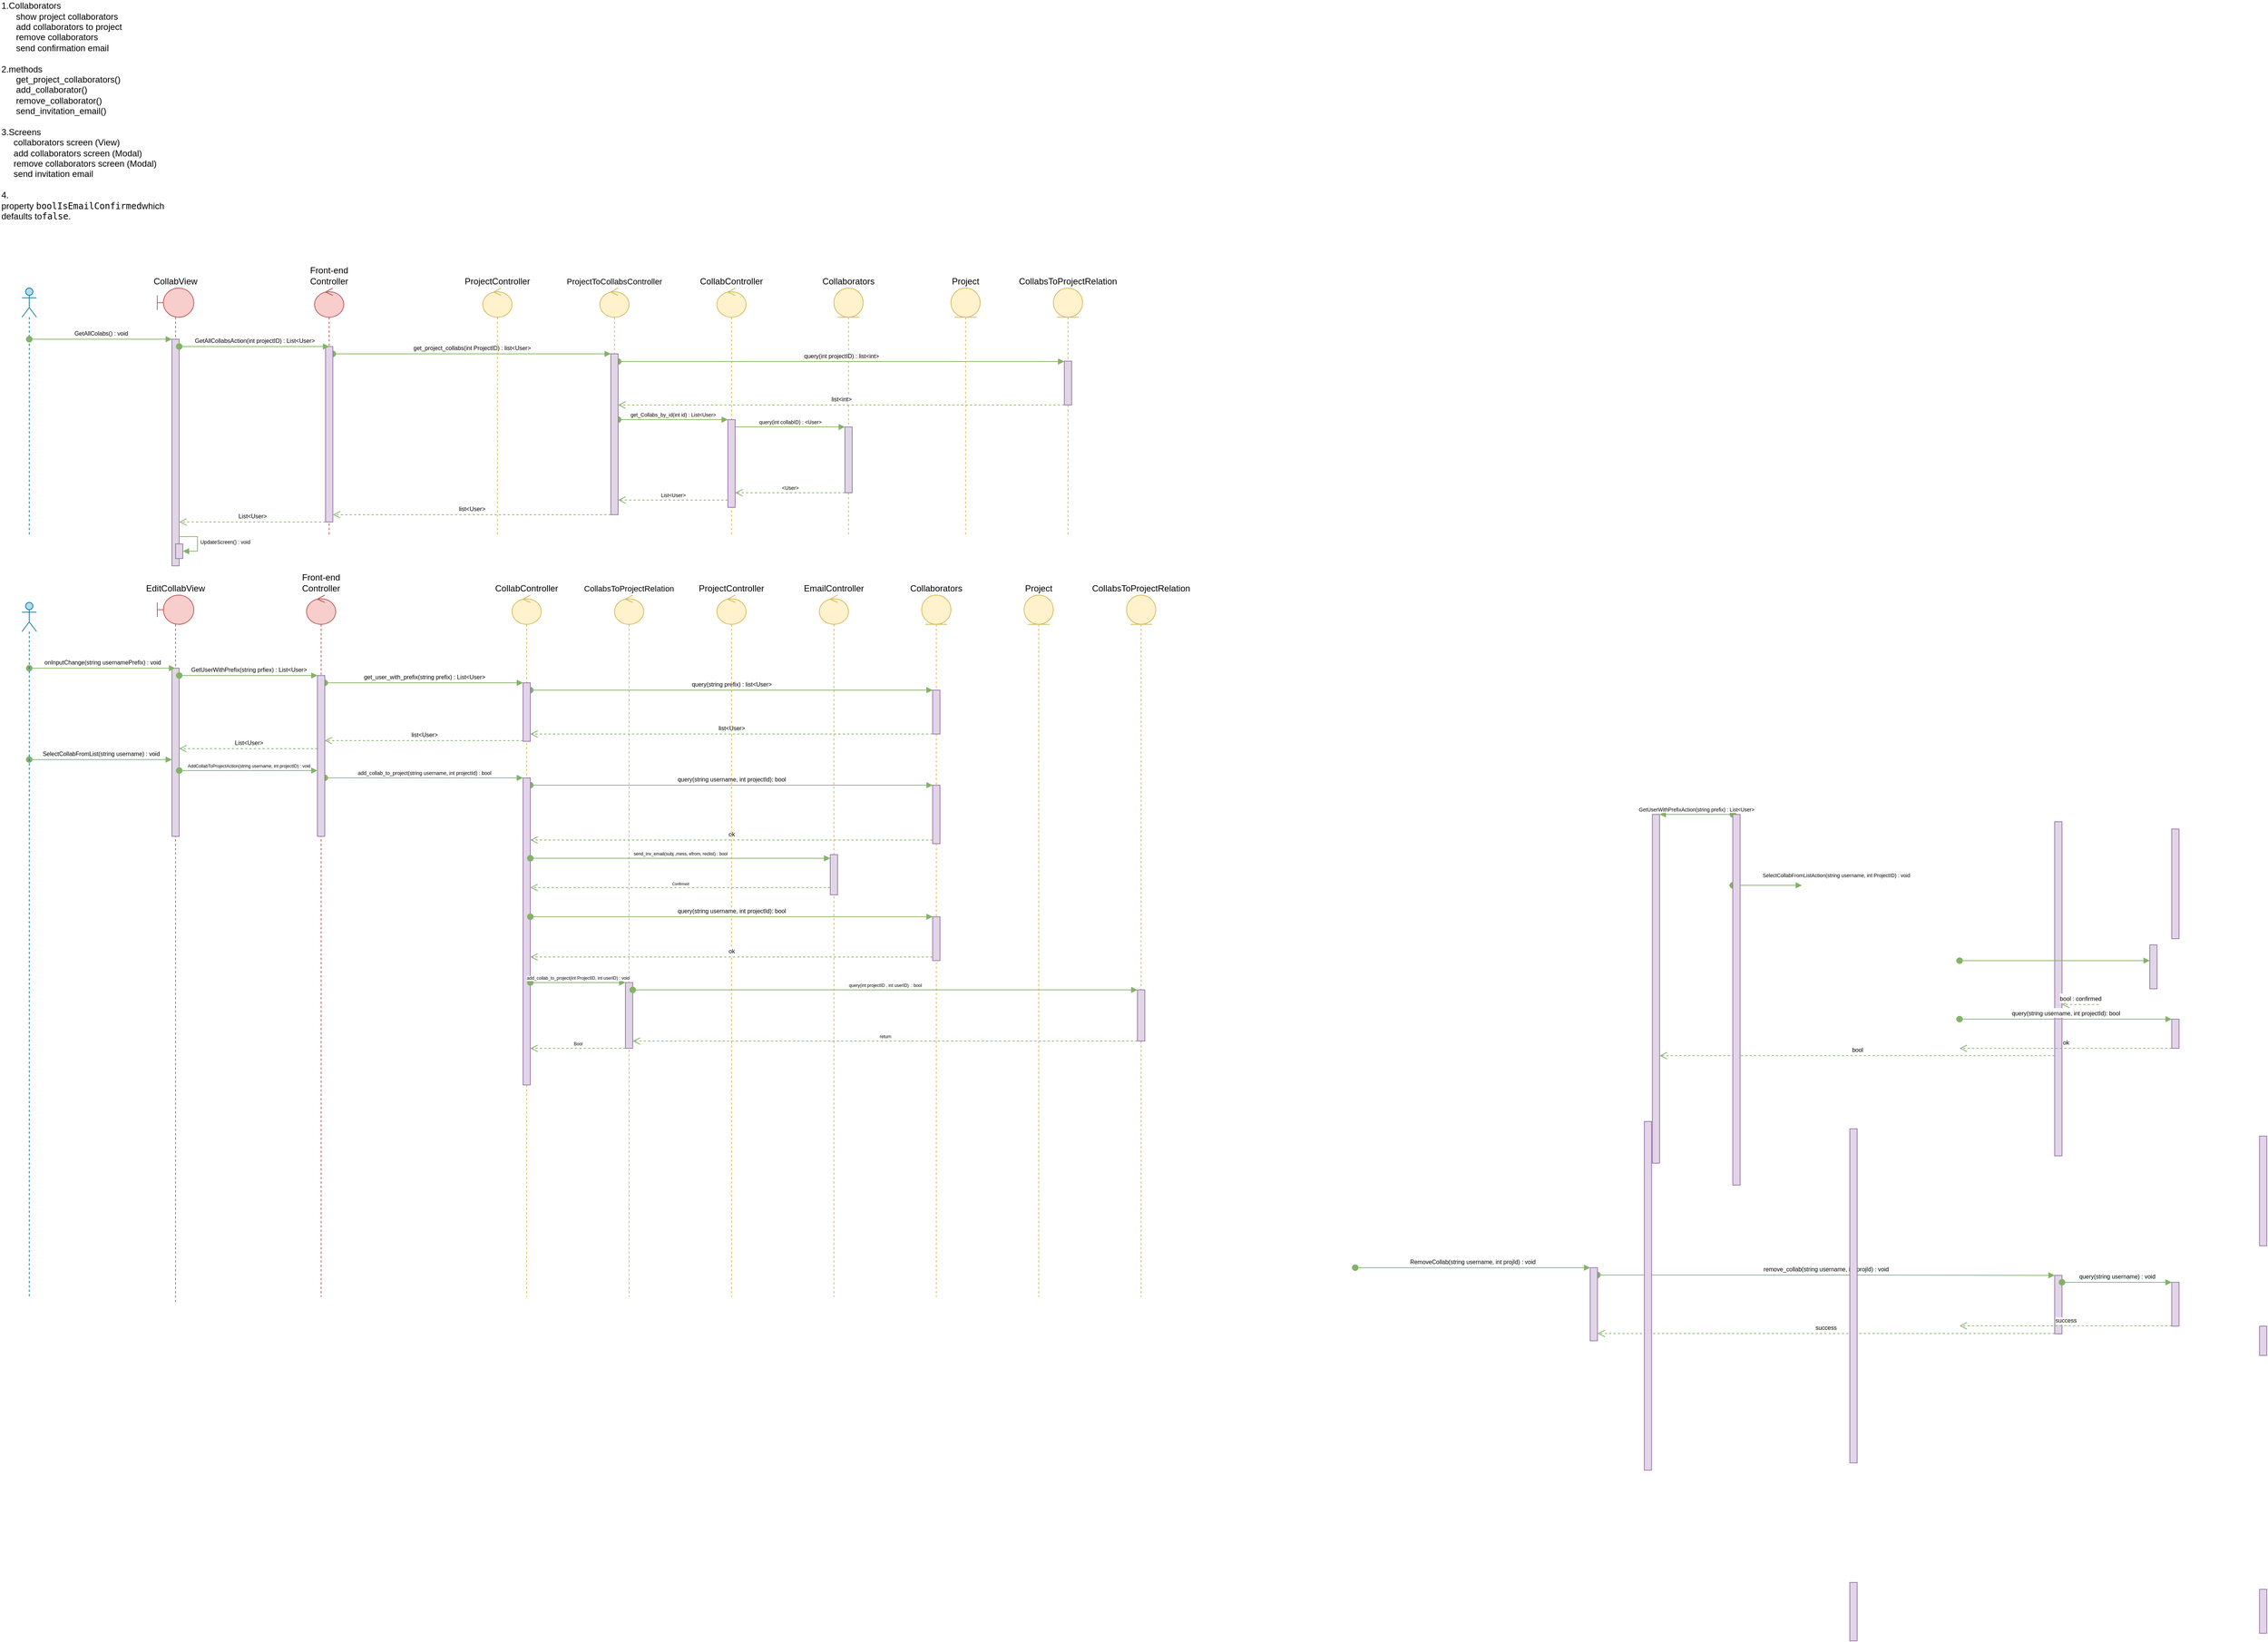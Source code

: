 <mxfile version="10.6.7" type="github"><diagram id="GHZ44tp6X7hKzsTofQmj" name="Page-1"><mxGraphModel dx="1683" dy="1553" grid="1" gridSize="10" guides="1" tooltips="1" connect="1" arrows="1" fold="1" page="0" pageScale="1" pageWidth="850" pageHeight="1100" background="none" math="0" shadow="0"><root><mxCell id="0"/><mxCell id="1" parent="0"/><mxCell id="GCSjRSkXuxWU2JJScuMy-1" value="" style="shape=umlLifeline;participant=umlActor;perimeter=lifelinePerimeter;whiteSpace=wrap;html=1;container=1;collapsible=0;recursiveResize=0;verticalAlign=top;spacingTop=36;labelBackgroundColor=#ffffff;outlineConnect=0;size=40;fillColor=#b1ddf0;strokeColor=#10739e;" parent="1" vertex="1"><mxGeometry x="30" y="380" width="20" height="340" as="geometry"/></mxCell><mxCell id="GCSjRSkXuxWU2JJScuMy-2" value="&lt;div&gt;1.Collaborators&lt;/div&gt;&lt;div&gt;&amp;nbsp; &amp;nbsp; &amp;nbsp; show project collaborators&lt;/div&gt;&lt;div&gt;&amp;nbsp; &amp;nbsp; &amp;nbsp; add collaborators to project&lt;/div&gt;&lt;div&gt;&amp;nbsp; &amp;nbsp; &amp;nbsp; remove collaborators&lt;/div&gt;&lt;div&gt;&amp;nbsp; &amp;nbsp; &amp;nbsp; send confirmation email&lt;/div&gt;&lt;div&gt;&lt;br&gt;&lt;/div&gt;&lt;div&gt;2.methods&lt;/div&gt;&lt;div&gt;&amp;nbsp; &amp;nbsp; &amp;nbsp; get_project_collaborators()&lt;/div&gt;&lt;div&gt;&amp;nbsp; &amp;nbsp; &amp;nbsp; add_collaborator()&lt;/div&gt;&lt;div&gt;&amp;nbsp; &amp;nbsp; &amp;nbsp; remove_collaborator()&lt;/div&gt;&lt;div&gt;&amp;nbsp; &amp;nbsp; &amp;nbsp; send_invitation_email()&lt;/div&gt;&lt;div&gt;&lt;br&gt;&lt;/div&gt;&lt;div&gt;3.Screens&lt;/div&gt;&lt;div&gt;&amp;nbsp; &amp;nbsp; &amp;nbsp;collaborators screen (View)&lt;/div&gt;&lt;div&gt;&amp;nbsp; &amp;nbsp; &amp;nbsp;add collaborators screen (Modal)&lt;/div&gt;&lt;div&gt;&amp;nbsp; &amp;nbsp; &amp;nbsp;remove collaborators screen (Modal)&lt;/div&gt;&lt;div&gt;&amp;nbsp; &amp;nbsp; &amp;nbsp;send invitation email&lt;/div&gt;&lt;div&gt;&lt;br&gt;&lt;/div&gt;&lt;div&gt;4.&lt;/div&gt;&lt;span&gt;property&amp;nbsp;&lt;/span&gt;&lt;code&gt;boolIsEmailConfirmed&lt;/code&gt;&lt;span&gt;which defaults to&lt;/span&gt;&lt;code&gt;false&lt;/code&gt;&lt;span&gt;.&lt;/span&gt;&lt;div&gt;&lt;br&gt;&lt;/div&gt;" style="text;html=1;strokeColor=none;fillColor=none;align=left;verticalAlign=middle;whiteSpace=wrap;rounded=0;" parent="1" vertex="1"><mxGeometry width="250" height="290" as="geometry"/></mxCell><mxCell id="GCSjRSkXuxWU2JJScuMy-3" value="CollabView" style="shape=umlLifeline;participant=umlBoundary;perimeter=lifelinePerimeter;whiteSpace=wrap;html=1;container=1;collapsible=0;recursiveResize=0;verticalAlign=bottom;spacingTop=36;labelBackgroundColor=#ffffff;outlineConnect=0;labelPosition=center;verticalLabelPosition=top;align=center;fillColor=#f8cecc;strokeColor=#b85450;" parent="1" vertex="1"><mxGeometry x="215" y="380" width="50" height="380" as="geometry"/></mxCell><mxCell id="GCSjRSkXuxWU2JJScuMy-7" value="" style="html=1;points=[];perimeter=orthogonalPerimeter;align=left;fillColor=#e1d5e7;strokeColor=#9673a6;gradientColor=none;" parent="GCSjRSkXuxWU2JJScuMy-3" vertex="1"><mxGeometry x="20" y="70" width="10" height="310" as="geometry"/></mxCell><mxCell id="UG3qi_RcyNTJpObuY2x0-22" value="" style="html=1;points=[];perimeter=orthogonalPerimeter;fontSize=7;fillColor=#e1d5e7;strokeColor=#9673a6;" vertex="1" parent="GCSjRSkXuxWU2JJScuMy-3"><mxGeometry x="25" y="350" width="10" height="20" as="geometry"/></mxCell><mxCell id="GCSjRSkXuxWU2JJScuMy-4" value="EditCollabView" style="shape=umlLifeline;participant=umlBoundary;perimeter=lifelinePerimeter;whiteSpace=wrap;html=1;container=1;collapsible=0;recursiveResize=0;verticalAlign=bottom;spacingTop=36;labelBackgroundColor=#ffffff;outlineConnect=0;labelPosition=center;verticalLabelPosition=top;align=center;fillColor=#f8cecc;strokeColor=#b85450;" parent="1" vertex="1"><mxGeometry x="215" y="800" width="50" height="970" as="geometry"/></mxCell><mxCell id="UG3qi_RcyNTJpObuY2x0-73" value="" style="html=1;points=[];perimeter=orthogonalPerimeter;fontSize=11;fillColor=#e1d5e7;strokeColor=#9673a6;" vertex="1" parent="GCSjRSkXuxWU2JJScuMy-4"><mxGeometry x="20" y="100" width="10" height="230" as="geometry"/></mxCell><mxCell id="GCSjRSkXuxWU2JJScuMy-8" value="GetAllColabs() : void" style="html=1;verticalAlign=bottom;startArrow=oval;endArrow=block;startSize=8;fontSize=8;fillColor=#d5e8d4;strokeColor=#82b366;" parent="1" source="GCSjRSkXuxWU2JJScuMy-1" target="GCSjRSkXuxWU2JJScuMy-7" edge="1"><mxGeometry relative="1" as="geometry"><mxPoint x="75" y="460" as="sourcePoint"/><Array as="points"><mxPoint x="70" y="450"/><mxPoint x="150" y="450"/></Array></mxGeometry></mxCell><mxCell id="GCSjRSkXuxWU2JJScuMy-9" value="CollabController" style="shape=umlLifeline;participant=umlControl;perimeter=lifelinePerimeter;whiteSpace=wrap;html=1;container=1;collapsible=0;recursiveResize=0;verticalAlign=bottom;spacingTop=36;labelBackgroundColor=#ffffff;outlineConnect=0;align=center;labelPosition=center;verticalLabelPosition=top;fillColor=#fff2cc;strokeColor=#d6b656;" parent="1" vertex="1"><mxGeometry x="980" y="380" width="40" height="340" as="geometry"/></mxCell><mxCell id="GCSjRSkXuxWU2JJScuMy-21" value="" style="html=1;points=[];perimeter=orthogonalPerimeter;fontSize=8;align=left;fillColor=#e1d5e7;strokeColor=#9673a6;gradientColor=none;" parent="GCSjRSkXuxWU2JJScuMy-9" vertex="1"><mxGeometry x="1828.857" y="730" width="10" height="457" as="geometry"/></mxCell><mxCell id="WKBZwhmBb1u5zHbXrdkY-4" value="" style="html=1;points=[];perimeter=orthogonalPerimeter;fontSize=8;align=left;fillColor=#e1d5e7;strokeColor=#9673a6;gradientColor=none;" parent="GCSjRSkXuxWU2JJScuMy-9" vertex="1"><mxGeometry x="1828.857" y="1350.5" width="10" height="80" as="geometry"/></mxCell><mxCell id="UG3qi_RcyNTJpObuY2x0-30" value="" style="html=1;points=[];perimeter=orthogonalPerimeter;fontSize=7;fillColor=#e1d5e7;strokeColor=#9673a6;" vertex="1" parent="GCSjRSkXuxWU2JJScuMy-9"><mxGeometry x="15" y="180" width="10" height="120" as="geometry"/></mxCell><mxCell id="GCSjRSkXuxWU2JJScuMy-11" value="Collaborators" style="shape=umlLifeline;participant=umlEntity;perimeter=lifelinePerimeter;whiteSpace=wrap;html=1;container=1;collapsible=0;recursiveResize=0;verticalAlign=bottom;spacingTop=36;labelBackgroundColor=#ffffff;outlineConnect=0;align=center;labelPosition=center;verticalLabelPosition=top;fillColor=#fff2cc;strokeColor=#d6b656;" parent="1" vertex="1"><mxGeometry x="1140" y="380" width="40" height="340" as="geometry"/></mxCell><mxCell id="GCSjRSkXuxWU2JJScuMy-24" value="" style="html=1;points=[];perimeter=orthogonalPerimeter;fontSize=8;align=left;fillColor=#e1d5e7;strokeColor=#9673a6;gradientColor=none;" parent="GCSjRSkXuxWU2JJScuMy-11" vertex="1"><mxGeometry x="1828.857" y="740" width="10" height="150" as="geometry"/></mxCell><mxCell id="WKBZwhmBb1u5zHbXrdkY-6" value="" style="html=1;points=[];perimeter=orthogonalPerimeter;fontSize=8;align=left;fillColor=#e1d5e7;strokeColor=#9673a6;gradientColor=none;" parent="GCSjRSkXuxWU2JJScuMy-11" vertex="1"><mxGeometry x="1828.857" y="1360" width="10" height="60" as="geometry"/></mxCell><mxCell id="ptlIlz8iXJEbvcwkNckL-7" value="" style="html=1;points=[];perimeter=orthogonalPerimeter;fillColor=#e1d5e7;strokeColor=#9673a6;" parent="GCSjRSkXuxWU2JJScuMy-11" vertex="1"><mxGeometry x="1828.857" y="1000" width="10" height="40" as="geometry"/></mxCell><mxCell id="UG3qi_RcyNTJpObuY2x0-33" value="" style="html=1;points=[];perimeter=orthogonalPerimeter;fontSize=7;fillColor=#e1d5e7;strokeColor=#9673a6;" vertex="1" parent="GCSjRSkXuxWU2JJScuMy-11"><mxGeometry x="15" y="190" width="10" height="90" as="geometry"/></mxCell><mxCell id="GCSjRSkXuxWU2JJScuMy-13" value="get_project_collabs(int ProjectID) : list&amp;lt;User&amp;gt;" style="html=1;verticalAlign=bottom;startArrow=oval;endArrow=block;startSize=8;fontSize=8;fillColor=#d5e8d4;strokeColor=#82b366;" parent="1" target="GCSjRSkXuxWU2JJScuMy-12" edge="1" source="UG3qi_RcyNTJpObuY2x0-2"><mxGeometry relative="1" as="geometry"><mxPoint x="250" y="470" as="sourcePoint"/><Array as="points"><mxPoint x="630" y="470"/></Array></mxGeometry></mxCell><mxCell id="GCSjRSkXuxWU2JJScuMy-17" value="list&amp;lt;int&amp;gt;" style="html=1;verticalAlign=bottom;endArrow=open;dashed=1;endSize=8;fontSize=8;fillColor=#d5e8d4;strokeColor=#82b366;" parent="1" source="GCSjRSkXuxWU2JJScuMy-15" target="GCSjRSkXuxWU2JJScuMy-12" edge="1"><mxGeometry relative="1" as="geometry"><mxPoint x="1053" y="538" as="sourcePoint"/><mxPoint x="950" y="530" as="targetPoint"/><Array as="points"><mxPoint x="1040" y="540"/></Array></mxGeometry></mxCell><mxCell id="GCSjRSkXuxWU2JJScuMy-18" value="list&amp;lt;User&amp;gt;" style="html=1;verticalAlign=bottom;endArrow=open;dashed=1;endSize=8;fontSize=8;fillColor=#d5e8d4;strokeColor=#82b366;" parent="1" source="GCSjRSkXuxWU2JJScuMy-12" target="UG3qi_RcyNTJpObuY2x0-2" edge="1"><mxGeometry relative="1" as="geometry"><mxPoint x="1020" y="550" as="sourcePoint"/><mxPoint x="280" y="550" as="targetPoint"/><Array as="points"><mxPoint x="650" y="690"/></Array></mxGeometry></mxCell><mxCell id="GCSjRSkXuxWU2JJScuMy-20" value="SelectCollabFromList(string username) : void" style="html=1;verticalAlign=bottom;startArrow=oval;endArrow=block;startSize=8;fontSize=8;fillColor=#d5e8d4;strokeColor=#82b366;" parent="1" target="UG3qi_RcyNTJpObuY2x0-73" edge="1" source="UG3qi_RcyNTJpObuY2x0-39"><mxGeometry relative="1" as="geometry"><mxPoint x="40.071" y="1060" as="sourcePoint"/><Array as="points"><mxPoint x="100" y="1025"/></Array><mxPoint x="210" y="1037" as="targetPoint"/></mxGeometry></mxCell><mxCell id="GCSjRSkXuxWU2JJScuMy-22" value="add_collab_to_project(string username, int projectId) : bool" style="html=1;verticalAlign=bottom;startArrow=oval;endArrow=block;startSize=8;fontSize=7;fillColor=#d5e8d4;strokeColor=#82b366;" parent="1" target="UG3qi_RcyNTJpObuY2x0-80" edge="1" source="UG3qi_RcyNTJpObuY2x0-74"><mxGeometry relative="1" as="geometry"><mxPoint x="445" y="1410" as="sourcePoint"/><Array as="points"><mxPoint x="550" y="1050"/><mxPoint x="650" y="1050"/><mxPoint x="690" y="1050"/></Array><mxPoint x="840" y="1050" as="targetPoint"/></mxGeometry></mxCell><mxCell id="GCSjRSkXuxWU2JJScuMy-25" value="query(string username, int projectId): bool" style="html=1;verticalAlign=bottom;startArrow=oval;endArrow=block;startSize=8;fontSize=8;fillColor=#d5e8d4;strokeColor=#82b366;" parent="1" target="UG3qi_RcyNTJpObuY2x0-81" edge="1" source="UG3qi_RcyNTJpObuY2x0-80"><mxGeometry relative="1" as="geometry"><mxPoint x="865" y="1423" as="sourcePoint"/><Array as="points"><mxPoint x="1070" y="1060"/><mxPoint x="1150" y="1060"/><mxPoint x="1230" y="1060"/></Array><mxPoint x="1215" y="1423" as="targetPoint"/></mxGeometry></mxCell><mxCell id="GCSjRSkXuxWU2JJScuMy-27" value="ok" style="html=1;verticalAlign=bottom;endArrow=open;dashed=1;endSize=8;fontSize=8;fillColor=#d5e8d4;strokeColor=#82b366;" parent="1" source="UG3qi_RcyNTJpObuY2x0-81" target="UG3qi_RcyNTJpObuY2x0-80" edge="1"><mxGeometry relative="1" as="geometry"><mxPoint x="1055" y="1473" as="sourcePoint"/><mxPoint x="975" y="1473" as="targetPoint"/><Array as="points"><mxPoint x="1170" y="1135"/><mxPoint x="1100" y="1135"/></Array></mxGeometry></mxCell><mxCell id="WKBZwhmBb1u5zHbXrdkY-2" value="RemoveCollab(string username, int projId) : void" style="html=1;verticalAlign=bottom;startArrow=oval;endArrow=block;startSize=8;fontSize=8;fillColor=#d5e8d4;strokeColor=#82b366;" parent="1" target="WKBZwhmBb1u5zHbXrdkY-1" edge="1"><mxGeometry relative="1" as="geometry"><mxPoint x="1852.69" y="1720" as="sourcePoint"/><Array as="points"><mxPoint x="2153.857" y="1720"/></Array></mxGeometry></mxCell><mxCell id="WKBZwhmBb1u5zHbXrdkY-5" value="remove_collab(string username, int projId) : void&lt;br&gt;" style="html=1;verticalAlign=bottom;startArrow=oval;startFill=1;endArrow=block;startSize=8;fontSize=8;fillColor=#d5e8d4;strokeColor=#82b366;" parent="1" source="WKBZwhmBb1u5zHbXrdkY-1" target="WKBZwhmBb1u5zHbXrdkY-4" edge="1"><mxGeometry width="60" relative="1" as="geometry"><mxPoint x="2788.857" y="1730" as="sourcePoint"/><mxPoint x="2848.857" y="1730" as="targetPoint"/><Array as="points"><mxPoint x="2553.857" y="1730"/></Array></mxGeometry></mxCell><mxCell id="WKBZwhmBb1u5zHbXrdkY-7" value="query(string username) : void" style="html=1;verticalAlign=bottom;startArrow=oval;startFill=1;endArrow=block;startSize=8;fontSize=8;fillColor=#d5e8d4;strokeColor=#82b366;" parent="1" source="WKBZwhmBb1u5zHbXrdkY-4" target="WKBZwhmBb1u5zHbXrdkY-6" edge="1"><mxGeometry width="60" relative="1" as="geometry"><mxPoint x="2808.857" y="1740" as="sourcePoint"/><mxPoint x="3013.857" y="1740" as="targetPoint"/><Array as="points"><mxPoint x="2853.857" y="1740"/></Array></mxGeometry></mxCell><mxCell id="WKBZwhmBb1u5zHbXrdkY-8" value="success" style="html=1;verticalAlign=bottom;endArrow=open;dashed=1;endSize=8;fontSize=8;fillColor=#d5e8d4;strokeColor=#82b366;" parent="1" source="WKBZwhmBb1u5zHbXrdkY-6" edge="1"><mxGeometry relative="1" as="geometry"><mxPoint x="2868.857" y="1799.5" as="sourcePoint"/><mxPoint x="2678.857" y="1799.5" as="targetPoint"/></mxGeometry></mxCell><mxCell id="WKBZwhmBb1u5zHbXrdkY-9" value="success" style="html=1;verticalAlign=bottom;endArrow=open;dashed=1;endSize=8;fontSize=8;fillColor=#d5e8d4;strokeColor=#82b366;" parent="1" source="WKBZwhmBb1u5zHbXrdkY-4" target="WKBZwhmBb1u5zHbXrdkY-1" edge="1"><mxGeometry relative="1" as="geometry"><mxPoint x="3003.857" y="1810" as="sourcePoint"/><mxPoint x="2658.857" y="1810" as="targetPoint"/><Array as="points"><mxPoint x="2633.857" y="1810"/></Array></mxGeometry></mxCell><mxCell id="WKBZwhmBb1u5zHbXrdkY-27" value="EmailController" style="shape=umlLifeline;participant=umlControl;perimeter=lifelinePerimeter;whiteSpace=wrap;html=1;container=1;collapsible=0;recursiveResize=0;verticalAlign=bottom;spacingTop=36;labelBackgroundColor=#ffffff;outlineConnect=0;align=center;labelPosition=center;verticalLabelPosition=top;fillColor=#fff2cc;strokeColor=#d6b656;" parent="1" vertex="1"><mxGeometry x="1120" y="800" width="40" height="960" as="geometry"/></mxCell><mxCell id="UG3qi_RcyNTJpObuY2x0-84" value="" style="html=1;points=[];perimeter=orthogonalPerimeter;fontSize=6;fillColor=#e1d5e7;strokeColor=#9673a6;" vertex="1" parent="WKBZwhmBb1u5zHbXrdkY-27"><mxGeometry x="15" y="355" width="10" height="55" as="geometry"/></mxCell><mxCell id="ptlIlz8iXJEbvcwkNckL-3" value="&lt;font style=&quot;font-size: 8px&quot;&gt;bool : confirmed&lt;/font&gt;" style="html=1;verticalAlign=bottom;endArrow=open;dashed=1;endSize=8;fillColor=#d5e8d4;strokeColor=#82b366;" parent="1" target="GCSjRSkXuxWU2JJScuMy-21" edge="1"><mxGeometry relative="1" as="geometry"><mxPoint x="2868.857" y="1360" as="sourcePoint"/><mxPoint x="2788.857" y="1380" as="targetPoint"/></mxGeometry></mxCell><mxCell id="ptlIlz8iXJEbvcwkNckL-8" value="&lt;span&gt;&lt;font style=&quot;font-size: 8px&quot;&gt;query(string username, int projectId): bool&lt;/font&gt;&lt;/span&gt;" style="html=1;verticalAlign=bottom;startArrow=oval;endArrow=block;startSize=8;fillColor=#d5e8d4;strokeColor=#82b366;" parent="1" target="ptlIlz8iXJEbvcwkNckL-7" edge="1"><mxGeometry relative="1" as="geometry"><mxPoint x="2678.857" y="1380" as="sourcePoint"/><mxPoint x="3028.857" y="1380" as="targetPoint"/></mxGeometry></mxCell><mxCell id="ptlIlz8iXJEbvcwkNckL-10" value="bool" style="html=1;verticalAlign=bottom;endArrow=open;dashed=1;endSize=8;fontSize=8;fillColor=#d5e8d4;strokeColor=#82b366;" parent="1" source="GCSjRSkXuxWU2JJScuMy-21" target="UG3qi_RcyNTJpObuY2x0-19" edge="1"><mxGeometry relative="1" as="geometry"><mxPoint x="2673.857" y="1447" as="sourcePoint"/><mxPoint x="2498.857" y="1429.5" as="targetPoint"/><Array as="points"><mxPoint x="2623.857" y="1430"/></Array></mxGeometry></mxCell><mxCell id="ptlIlz8iXJEbvcwkNckL-9" value="ok" style="html=1;verticalAlign=bottom;endArrow=open;dashed=1;endSize=8;fontSize=8;fillColor=#d5e8d4;strokeColor=#82b366;" parent="1" source="ptlIlz8iXJEbvcwkNckL-7" edge="1"><mxGeometry relative="1" as="geometry"><mxPoint x="3028.857" y="1420" as="sourcePoint"/><mxPoint x="2678.857" y="1420" as="targetPoint"/><Array as="points"><mxPoint x="2853.857" y="1420"/></Array></mxGeometry></mxCell><mxCell id="ptlIlz8iXJEbvcwkNckL-14" value="onInputChange(string usernamePrefix) : void" style="html=1;verticalAlign=bottom;startArrow=oval;startFill=1;endArrow=block;startSize=8;fillColor=#d5e8d4;strokeColor=#82b366;fontSize=8;" parent="1" source="UG3qi_RcyNTJpObuY2x0-39" edge="1" target="GCSjRSkXuxWU2JJScuMy-4"><mxGeometry width="60" relative="1" as="geometry"><mxPoint x="38" y="1293" as="sourcePoint"/><mxPoint x="435" y="1293" as="targetPoint"/><Array as="points"><mxPoint x="140" y="900"/></Array></mxGeometry></mxCell><mxCell id="ptlIlz8iXJEbvcwkNckL-15" value="get_user_with_prefix(string prefix) : List&amp;lt;User&amp;gt;" style="html=1;verticalAlign=bottom;startArrow=oval;startFill=1;endArrow=block;startSize=8;fontSize=8;fillColor=#d5e8d4;strokeColor=#82b366;" parent="1" source="UG3qi_RcyNTJpObuY2x0-74" target="UG3qi_RcyNTJpObuY2x0-76" edge="1"><mxGeometry width="60" relative="1" as="geometry"><mxPoint x="740" y="1313" as="sourcePoint"/><mxPoint x="1035" y="1312.5" as="targetPoint"/><Array as="points"><mxPoint x="690" y="920"/></Array></mxGeometry></mxCell><mxCell id="ptlIlz8iXJEbvcwkNckL-16" value="query(string prefix) : list&amp;lt;User&amp;gt;" style="html=1;verticalAlign=bottom;startArrow=oval;endArrow=block;startSize=8;fontSize=8;fillColor=#d5e8d4;strokeColor=#82b366;" parent="1" source="UG3qi_RcyNTJpObuY2x0-76" target="UG3qi_RcyNTJpObuY2x0-77" edge="1"><mxGeometry relative="1" as="geometry"><mxPoint x="870" y="1323" as="sourcePoint"/><Array as="points"><mxPoint x="1140" y="930"/></Array><mxPoint x="1210" y="1323" as="targetPoint"/></mxGeometry></mxCell><mxCell id="ptlIlz8iXJEbvcwkNckL-17" value="list&amp;lt;User&amp;gt;" style="html=1;verticalAlign=bottom;endArrow=open;dashed=1;endSize=8;fontSize=8;fillColor=#d5e8d4;strokeColor=#82b366;" parent="1" source="UG3qi_RcyNTJpObuY2x0-77" edge="1" target="UG3qi_RcyNTJpObuY2x0-76"><mxGeometry relative="1" as="geometry"><mxPoint x="1200" y="1363" as="sourcePoint"/><mxPoint x="865" y="1363" as="targetPoint"/><Array as="points"><mxPoint x="1250" y="990"/><mxPoint x="1210" y="990"/></Array></mxGeometry></mxCell><mxCell id="ptlIlz8iXJEbvcwkNckL-19" value="list&amp;lt;User&amp;gt;" style="html=1;verticalAlign=bottom;endArrow=open;dashed=1;endSize=8;fontSize=8;fillColor=#d5e8d4;strokeColor=#82b366;" parent="1" source="UG3qi_RcyNTJpObuY2x0-76" target="UG3qi_RcyNTJpObuY2x0-74" edge="1"><mxGeometry relative="1" as="geometry"><mxPoint x="980" y="999.5" as="sourcePoint"/><mxPoint x="780" y="999.5" as="targetPoint"/><Array as="points"><mxPoint x="680" y="999"/></Array></mxGeometry></mxCell><mxCell id="UG3qi_RcyNTJpObuY2x0-1" value="Front-end Controller" style="shape=umlLifeline;participant=umlControl;perimeter=lifelinePerimeter;whiteSpace=wrap;html=1;container=1;collapsible=0;recursiveResize=0;verticalAlign=bottom;spacingTop=36;labelBackgroundColor=#ffffff;outlineConnect=0;fillColor=#f8cecc;strokeColor=#b85450;labelPosition=center;verticalLabelPosition=top;align=center;" vertex="1" parent="1"><mxGeometry x="430" y="380" width="40" height="340" as="geometry"/></mxCell><mxCell id="UG3qi_RcyNTJpObuY2x0-2" value="" style="html=1;points=[];perimeter=orthogonalPerimeter;fillColor=#e1d5e7;strokeColor=#9673a6;" vertex="1" parent="UG3qi_RcyNTJpObuY2x0-1"><mxGeometry x="15" y="80" width="10" height="240" as="geometry"/></mxCell><mxCell id="UG3qi_RcyNTJpObuY2x0-19" value="" style="html=1;points=[];perimeter=orthogonalPerimeter;fontSize=8;fillColor=#e1d5e7;strokeColor=#9673a6;" vertex="1" parent="UG3qi_RcyNTJpObuY2x0-1"><mxGeometry x="1828.857" y="720" width="10" height="477" as="geometry"/></mxCell><mxCell id="UG3qi_RcyNTJpObuY2x0-6" value="&lt;font style=&quot;font-size: 8px&quot;&gt;GetAllCollabsAction(int projectID) : List&amp;lt;User&amp;gt;&lt;/font&gt;" style="html=1;verticalAlign=bottom;startArrow=oval;startFill=1;endArrow=block;startSize=8;fillColor=#d5e8d4;strokeColor=#82b366;" edge="1" parent="1" source="GCSjRSkXuxWU2JJScuMy-7" target="UG3qi_RcyNTJpObuY2x0-2"><mxGeometry width="60" relative="1" as="geometry"><mxPoint x="310" y="460" as="sourcePoint"/><mxPoint x="370" y="460" as="targetPoint"/><Array as="points"><mxPoint x="450" y="460"/></Array></mxGeometry></mxCell><mxCell id="UG3qi_RcyNTJpObuY2x0-15" value="ProjectController" style="shape=umlLifeline;participant=umlControl;perimeter=lifelinePerimeter;whiteSpace=wrap;html=1;container=1;collapsible=0;recursiveResize=0;verticalAlign=bottom;spacingTop=36;labelBackgroundColor=#ffffff;outlineConnect=0;fillColor=#fff2cc;strokeColor=#d6b656;labelPosition=center;verticalLabelPosition=top;align=center;" vertex="1" parent="1"><mxGeometry x="660" y="380" width="40" height="340" as="geometry"/></mxCell><mxCell id="GCSjRSkXuxWU2JJScuMy-16" value="query(int projectID) : list&amp;lt;int&amp;gt;" style="html=1;verticalAlign=bottom;startArrow=oval;endArrow=block;startSize=8;fontSize=8;fillColor=#d5e8d4;strokeColor=#82b366;" parent="1" source="GCSjRSkXuxWU2JJScuMy-12" target="GCSjRSkXuxWU2JJScuMy-15" edge="1"><mxGeometry relative="1" as="geometry"><mxPoint x="1215" y="480.5" as="sourcePoint"/><Array as="points"><mxPoint x="1225" y="480.5"/></Array><mxPoint x="1570" y="480.5" as="targetPoint"/></mxGeometry></mxCell><mxCell id="UG3qi_RcyNTJpObuY2x0-16" value="Project" style="shape=umlLifeline;participant=umlEntity;perimeter=lifelinePerimeter;whiteSpace=wrap;html=1;container=1;collapsible=0;recursiveResize=0;verticalAlign=bottom;spacingTop=36;labelBackgroundColor=#ffffff;outlineConnect=0;fillColor=#fff2cc;strokeColor=#d6b656;labelPosition=center;verticalLabelPosition=top;align=center;" vertex="1" parent="1"><mxGeometry x="1300" y="380" width="40" height="340" as="geometry"/></mxCell><mxCell id="UG3qi_RcyNTJpObuY2x0-17" value="List&amp;lt;User&amp;gt;" style="html=1;verticalAlign=bottom;endArrow=open;dashed=1;endSize=8;fontSize=8;fillColor=#d5e8d4;strokeColor=#82b366;" edge="1" parent="1" source="UG3qi_RcyNTJpObuY2x0-2" target="GCSjRSkXuxWU2JJScuMy-7"><mxGeometry relative="1" as="geometry"><mxPoint x="420" y="560" as="sourcePoint"/><mxPoint x="565" y="560" as="targetPoint"/><Array as="points"><mxPoint x="350" y="700"/><mxPoint x="260" y="700"/></Array></mxGeometry></mxCell><mxCell id="UG3qi_RcyNTJpObuY2x0-20" value="&lt;span&gt;GetUserWithPrefixAction(string prefix) : List&amp;lt;User&amp;gt;&lt;/span&gt;" style="html=1;verticalAlign=bottom;startArrow=oval;startFill=1;endArrow=block;startSize=8;fontSize=7;fillColor=#d5e8d4;strokeColor=#82b366;" edge="1" parent="1" source="GCSjRSkXuxWU2JJScuMy-19" target="UG3qi_RcyNTJpObuY2x0-19"><mxGeometry width="60" relative="1" as="geometry"><mxPoint x="2263.857" y="1110" as="sourcePoint"/><mxPoint x="2323.857" y="1110" as="targetPoint"/><Array as="points"><mxPoint x="2353.857" y="1100"/></Array></mxGeometry></mxCell><mxCell id="UG3qi_RcyNTJpObuY2x0-26" value="&lt;span&gt;SelectCollabFromListAction(string username, int ProjectID) : void&lt;/span&gt;" style="html=1;verticalAlign=bottom;startArrow=oval;startFill=1;endArrow=block;startSize=8;fontSize=7;fillColor=#d5e8d4;strokeColor=#82b366;" edge="1" parent="1" source="GCSjRSkXuxWU2JJScuMy-19"><mxGeometry x="1" y="47" width="60" relative="1" as="geometry"><mxPoint x="2283.857" y="1194.5" as="sourcePoint"/><mxPoint x="2463.357" y="1197" as="targetPoint"/><Array as="points"><mxPoint x="2363.857" y="1197"/></Array><mxPoint x="47" y="40" as="offset"/></mxGeometry></mxCell><mxCell id="UG3qi_RcyNTJpObuY2x0-27" value="CollabsToProjectRelation&lt;br&gt;" style="shape=umlLifeline;participant=umlEntity;perimeter=lifelinePerimeter;whiteSpace=wrap;html=1;container=1;collapsible=0;recursiveResize=0;verticalAlign=bottom;spacingTop=36;labelBackgroundColor=#ffffff;outlineConnect=0;fillColor=#fff2cc;strokeColor=#d6b656;labelPosition=center;verticalLabelPosition=top;align=center;" vertex="1" parent="1"><mxGeometry x="1440" y="380" width="40" height="340" as="geometry"/></mxCell><mxCell id="GCSjRSkXuxWU2JJScuMy-15" value="" style="html=1;points=[];perimeter=orthogonalPerimeter;fontSize=8;align=left;fillColor=#e1d5e7;strokeColor=#9673a6;gradientColor=none;" parent="UG3qi_RcyNTJpObuY2x0-27" vertex="1"><mxGeometry x="15" y="100" width="10" height="60" as="geometry"/></mxCell><mxCell id="UG3qi_RcyNTJpObuY2x0-32" value="get_Collabs_by_id(int id) : List&amp;lt;User&amp;gt;" style="html=1;verticalAlign=bottom;startArrow=oval;startFill=1;endArrow=block;startSize=8;fontSize=7;fillColor=#d5e8d4;strokeColor=#82b366;" edge="1" parent="1" source="GCSjRSkXuxWU2JJScuMy-12" target="UG3qi_RcyNTJpObuY2x0-30"><mxGeometry width="60" relative="1" as="geometry"><mxPoint x="700" y="560" as="sourcePoint"/><mxPoint x="760" y="560" as="targetPoint"/><Array as="points"><mxPoint x="910" y="560"/></Array></mxGeometry></mxCell><mxCell id="UG3qi_RcyNTJpObuY2x0-34" value="query(int collabID) : &amp;lt;User&amp;gt;" style="html=1;verticalAlign=bottom;endArrow=block;fontSize=7;fillColor=#d5e8d4;strokeColor=#82b366;" edge="1" parent="1" source="UG3qi_RcyNTJpObuY2x0-30" target="UG3qi_RcyNTJpObuY2x0-33"><mxGeometry width="80" relative="1" as="geometry"><mxPoint x="980" y="570" as="sourcePoint"/><mxPoint x="1060" y="570" as="targetPoint"/><Array as="points"><mxPoint x="1010" y="570"/></Array></mxGeometry></mxCell><mxCell id="UG3qi_RcyNTJpObuY2x0-35" value="&amp;lt;User&amp;gt;" style="html=1;verticalAlign=bottom;endArrow=open;dashed=1;endSize=8;fontSize=7;fillColor=#d5e8d4;strokeColor=#82b366;" edge="1" parent="1" source="UG3qi_RcyNTJpObuY2x0-33" target="UG3qi_RcyNTJpObuY2x0-30"><mxGeometry relative="1" as="geometry"><mxPoint x="1150" y="650" as="sourcePoint"/><mxPoint x="1070" y="650" as="targetPoint"/><Array as="points"><mxPoint x="1080" y="660"/><mxPoint x="1010" y="660"/></Array></mxGeometry></mxCell><mxCell id="UG3qi_RcyNTJpObuY2x0-37" value="List&amp;lt;User&amp;gt;" style="html=1;verticalAlign=bottom;endArrow=open;dashed=1;endSize=8;fontSize=7;fillColor=#d5e8d4;strokeColor=#82b366;" edge="1" parent="1" source="UG3qi_RcyNTJpObuY2x0-30" target="GCSjRSkXuxWU2JJScuMy-12"><mxGeometry relative="1" as="geometry"><mxPoint x="840" y="670" as="sourcePoint"/><mxPoint x="750" y="650" as="targetPoint"/><Array as="points"><mxPoint x="920" y="670"/></Array></mxGeometry></mxCell><mxCell id="UG3qi_RcyNTJpObuY2x0-38" value="ProjectToCollabsController" style="shape=umlLifeline;participant=umlControl;perimeter=lifelinePerimeter;whiteSpace=wrap;html=1;container=1;collapsible=0;recursiveResize=0;verticalAlign=bottom;spacingTop=36;labelBackgroundColor=#ffffff;outlineConnect=0;fontSize=11;labelPosition=center;verticalLabelPosition=top;align=center;fillColor=#fff2cc;strokeColor=#d6b656;" vertex="1" parent="1"><mxGeometry x="820" y="380" width="40" height="310" as="geometry"/></mxCell><mxCell id="GCSjRSkXuxWU2JJScuMy-12" value="" style="html=1;points=[];perimeter=orthogonalPerimeter;align=left;fillColor=#e1d5e7;strokeColor=#9673a6;gradientColor=none;" parent="UG3qi_RcyNTJpObuY2x0-38" vertex="1"><mxGeometry x="15" y="90" width="10" height="220" as="geometry"/></mxCell><mxCell id="UG3qi_RcyNTJpObuY2x0-23" value="&lt;span&gt;UpdateScreen() : void&lt;/span&gt;" style="edgeStyle=orthogonalEdgeStyle;html=1;align=left;spacingLeft=2;endArrow=block;rounded=0;entryX=1;entryY=0;fontSize=7;fillColor=#d5e8d4;strokeColor=#82b366;labelPosition=right;verticalLabelPosition=middle;verticalAlign=middle;" edge="1" parent="1"><mxGeometry relative="1" as="geometry"><mxPoint x="245" y="720" as="sourcePoint"/><Array as="points"><mxPoint x="270" y="720"/><mxPoint x="270" y="740"/></Array><mxPoint x="250" y="740" as="targetPoint"/></mxGeometry></mxCell><mxCell id="UG3qi_RcyNTJpObuY2x0-39" value="" style="shape=umlLifeline;participant=umlActor;perimeter=lifelinePerimeter;whiteSpace=wrap;html=1;container=1;collapsible=0;recursiveResize=0;verticalAlign=top;spacingTop=36;labelBackgroundColor=#ffffff;outlineConnect=0;size=40;fillColor=#b1ddf0;strokeColor=#10739e;" vertex="1" parent="1"><mxGeometry x="30" y="810" width="20" height="950" as="geometry"/></mxCell><mxCell id="UG3qi_RcyNTJpObuY2x0-44" value="CollabController" style="shape=umlLifeline;participant=umlControl;perimeter=lifelinePerimeter;whiteSpace=wrap;html=1;container=1;collapsible=0;recursiveResize=0;verticalAlign=bottom;spacingTop=36;labelBackgroundColor=#ffffff;outlineConnect=0;align=center;labelPosition=center;verticalLabelPosition=top;fillColor=#fff2cc;strokeColor=#d6b656;" vertex="1" parent="1"><mxGeometry x="700" y="800" width="40" height="960" as="geometry"/></mxCell><mxCell id="UG3qi_RcyNTJpObuY2x0-45" value="" style="html=1;points=[];perimeter=orthogonalPerimeter;fontSize=8;align=left;fillColor=#e1d5e7;strokeColor=#9673a6;gradientColor=none;" vertex="1" parent="UG3qi_RcyNTJpObuY2x0-44"><mxGeometry x="1828.857" y="730" width="10" height="457" as="geometry"/></mxCell><mxCell id="UG3qi_RcyNTJpObuY2x0-46" value="" style="html=1;points=[];perimeter=orthogonalPerimeter;fontSize=8;align=left;fillColor=#e1d5e7;strokeColor=#9673a6;gradientColor=none;" vertex="1" parent="UG3qi_RcyNTJpObuY2x0-44"><mxGeometry x="1828.857" y="1350.5" width="10" height="80" as="geometry"/></mxCell><mxCell id="UG3qi_RcyNTJpObuY2x0-76" value="" style="html=1;points=[];perimeter=orthogonalPerimeter;fontSize=8;fillColor=#e1d5e7;strokeColor=#9673a6;" vertex="1" parent="UG3qi_RcyNTJpObuY2x0-44"><mxGeometry x="15" y="120" width="10" height="80" as="geometry"/></mxCell><mxCell id="UG3qi_RcyNTJpObuY2x0-80" value="" style="html=1;points=[];perimeter=orthogonalPerimeter;fontSize=6;fillColor=#e1d5e7;strokeColor=#9673a6;" vertex="1" parent="UG3qi_RcyNTJpObuY2x0-44"><mxGeometry x="15" y="250" width="10" height="420" as="geometry"/></mxCell><mxCell id="UG3qi_RcyNTJpObuY2x0-48" value="Collaborators" style="shape=umlLifeline;participant=umlEntity;perimeter=lifelinePerimeter;whiteSpace=wrap;html=1;container=1;collapsible=0;recursiveResize=0;verticalAlign=bottom;spacingTop=36;labelBackgroundColor=#ffffff;outlineConnect=0;align=center;labelPosition=center;verticalLabelPosition=top;fillColor=#fff2cc;strokeColor=#d6b656;" vertex="1" parent="1"><mxGeometry x="1260" y="800" width="40" height="960" as="geometry"/></mxCell><mxCell id="UG3qi_RcyNTJpObuY2x0-49" value="" style="html=1;points=[];perimeter=orthogonalPerimeter;fontSize=8;align=left;fillColor=#e1d5e7;strokeColor=#9673a6;gradientColor=none;" vertex="1" parent="UG3qi_RcyNTJpObuY2x0-48"><mxGeometry x="1828.857" y="740" width="10" height="150" as="geometry"/></mxCell><mxCell id="UG3qi_RcyNTJpObuY2x0-50" value="" style="html=1;points=[];perimeter=orthogonalPerimeter;fontSize=8;align=left;fillColor=#e1d5e7;strokeColor=#9673a6;gradientColor=none;" vertex="1" parent="UG3qi_RcyNTJpObuY2x0-48"><mxGeometry x="1828.857" y="1360" width="10" height="60" as="geometry"/></mxCell><mxCell id="UG3qi_RcyNTJpObuY2x0-51" value="" style="html=1;points=[];perimeter=orthogonalPerimeter;fillColor=#e1d5e7;strokeColor=#9673a6;" vertex="1" parent="UG3qi_RcyNTJpObuY2x0-48"><mxGeometry x="1828.857" y="1000" width="10" height="40" as="geometry"/></mxCell><mxCell id="UG3qi_RcyNTJpObuY2x0-77" value="" style="html=1;points=[];perimeter=orthogonalPerimeter;fontSize=8;fillColor=#e1d5e7;strokeColor=#9673a6;" vertex="1" parent="UG3qi_RcyNTJpObuY2x0-48"><mxGeometry x="15" y="130" width="10" height="60" as="geometry"/></mxCell><mxCell id="UG3qi_RcyNTJpObuY2x0-87" value="" style="html=1;points=[];perimeter=orthogonalPerimeter;fontSize=6;fillColor=#e1d5e7;strokeColor=#9673a6;" vertex="1" parent="UG3qi_RcyNTJpObuY2x0-48"><mxGeometry x="15" y="440" width="10" height="60" as="geometry"/></mxCell><mxCell id="UG3qi_RcyNTJpObuY2x0-56" value="Front-end Controller" style="shape=umlLifeline;participant=umlControl;perimeter=lifelinePerimeter;whiteSpace=wrap;html=1;container=1;collapsible=0;recursiveResize=0;verticalAlign=bottom;spacingTop=36;labelBackgroundColor=#ffffff;outlineConnect=0;fillColor=#f8cecc;strokeColor=#b85450;labelPosition=center;verticalLabelPosition=top;align=center;" vertex="1" parent="1"><mxGeometry x="419" y="800" width="40" height="960" as="geometry"/></mxCell><mxCell id="UG3qi_RcyNTJpObuY2x0-58" value="" style="html=1;points=[];perimeter=orthogonalPerimeter;fontSize=8;fillColor=#e1d5e7;strokeColor=#9673a6;" vertex="1" parent="UG3qi_RcyNTJpObuY2x0-56"><mxGeometry x="1828.857" y="720" width="10" height="477" as="geometry"/></mxCell><mxCell id="UG3qi_RcyNTJpObuY2x0-74" value="" style="html=1;points=[];perimeter=orthogonalPerimeter;fontSize=11;fillColor=#e1d5e7;strokeColor=#9673a6;" vertex="1" parent="UG3qi_RcyNTJpObuY2x0-56"><mxGeometry x="15" y="110" width="10" height="220" as="geometry"/></mxCell><mxCell id="UG3qi_RcyNTJpObuY2x0-60" value="ProjectController" style="shape=umlLifeline;participant=umlControl;perimeter=lifelinePerimeter;whiteSpace=wrap;html=1;container=1;collapsible=0;recursiveResize=0;verticalAlign=bottom;spacingTop=36;labelBackgroundColor=#ffffff;outlineConnect=0;fillColor=#fff2cc;strokeColor=#d6b656;labelPosition=center;verticalLabelPosition=top;align=center;" vertex="1" parent="1"><mxGeometry x="980" y="800" width="40" height="960" as="geometry"/></mxCell><mxCell id="UG3qi_RcyNTJpObuY2x0-62" value="Project" style="shape=umlLifeline;participant=umlEntity;perimeter=lifelinePerimeter;whiteSpace=wrap;html=1;container=1;collapsible=0;recursiveResize=0;verticalAlign=bottom;spacingTop=36;labelBackgroundColor=#ffffff;outlineConnect=0;fillColor=#fff2cc;strokeColor=#d6b656;labelPosition=center;verticalLabelPosition=top;align=center;" vertex="1" parent="1"><mxGeometry x="1400" y="800" width="40" height="960" as="geometry"/></mxCell><mxCell id="UG3qi_RcyNTJpObuY2x0-64" value="CollabsToProjectRelation&lt;br&gt;" style="shape=umlLifeline;participant=umlEntity;perimeter=lifelinePerimeter;whiteSpace=wrap;html=1;container=1;collapsible=0;recursiveResize=0;verticalAlign=bottom;spacingTop=36;labelBackgroundColor=#ffffff;outlineConnect=0;fillColor=#fff2cc;strokeColor=#d6b656;labelPosition=center;verticalLabelPosition=top;align=center;" vertex="1" parent="1"><mxGeometry x="1540" y="800" width="40" height="960" as="geometry"/></mxCell><mxCell id="UG3qi_RcyNTJpObuY2x0-94" value="" style="html=1;points=[];perimeter=orthogonalPerimeter;fontSize=6;fillColor=#e1d5e7;strokeColor=#9673a6;" vertex="1" parent="UG3qi_RcyNTJpObuY2x0-64"><mxGeometry x="15" y="540" width="10" height="70" as="geometry"/></mxCell><mxCell id="UG3qi_RcyNTJpObuY2x0-70" value="&lt;span&gt;CollabsToProjectRelation&lt;/span&gt;" style="shape=umlLifeline;participant=umlControl;perimeter=lifelinePerimeter;whiteSpace=wrap;html=1;container=1;collapsible=0;recursiveResize=0;verticalAlign=bottom;spacingTop=36;labelBackgroundColor=#ffffff;outlineConnect=0;fontSize=11;labelPosition=center;verticalLabelPosition=top;align=center;fillColor=#fff2cc;strokeColor=#d6b656;" vertex="1" parent="1"><mxGeometry x="840" y="800" width="40" height="960" as="geometry"/></mxCell><mxCell id="UG3qi_RcyNTJpObuY2x0-91" value="" style="html=1;points=[];perimeter=orthogonalPerimeter;fontSize=6;fillColor=#e1d5e7;strokeColor=#9673a6;" vertex="1" parent="UG3qi_RcyNTJpObuY2x0-70"><mxGeometry x="15" y="530" width="10" height="90" as="geometry"/></mxCell><mxCell id="UG3qi_RcyNTJpObuY2x0-75" value="GetUserWithPrefix(string prfiex) : List&amp;lt;User&amp;gt;" style="html=1;verticalAlign=bottom;startArrow=oval;startFill=1;endArrow=block;startSize=8;fontSize=8;fillColor=#d5e8d4;strokeColor=#82b366;" edge="1" parent="1" source="UG3qi_RcyNTJpObuY2x0-73" target="UG3qi_RcyNTJpObuY2x0-74"><mxGeometry width="60" relative="1" as="geometry"><mxPoint x="359" y="909.5" as="sourcePoint"/><mxPoint x="419" y="909.5" as="targetPoint"/><Array as="points"><mxPoint x="340" y="910"/></Array></mxGeometry></mxCell><mxCell id="UG3qi_RcyNTJpObuY2x0-78" value="List&amp;lt;User&amp;gt;" style="html=1;verticalAlign=bottom;endArrow=open;dashed=1;endSize=8;fontSize=8;fillColor=#d5e8d4;strokeColor=#82b366;" edge="1" parent="1" source="UG3qi_RcyNTJpObuY2x0-74" target="UG3qi_RcyNTJpObuY2x0-73"><mxGeometry relative="1" as="geometry"><mxPoint x="430" y="1010" as="sourcePoint"/><mxPoint x="350" y="1010" as="targetPoint"/><Array as="points"><mxPoint x="340" y="1010"/></Array></mxGeometry></mxCell><mxCell id="UG3qi_RcyNTJpObuY2x0-79" value="AddCollabToProjectAction(string username, int projectID) : void" style="html=1;verticalAlign=bottom;startArrow=oval;startFill=1;endArrow=block;startSize=8;fontSize=6;fillColor=#d5e8d4;strokeColor=#82b366;" edge="1" parent="1" source="UG3qi_RcyNTJpObuY2x0-73" target="UG3qi_RcyNTJpObuY2x0-74"><mxGeometry width="60" relative="1" as="geometry"><mxPoint x="270" y="1040" as="sourcePoint"/><mxPoint x="330" y="1040" as="targetPoint"/><Array as="points"><mxPoint x="340" y="1040"/></Array></mxGeometry></mxCell><mxCell id="UG3qi_RcyNTJpObuY2x0-81" value="" style="html=1;points=[];perimeter=orthogonalPerimeter;fontSize=6;fillColor=#e1d5e7;strokeColor=#9673a6;" vertex="1" parent="1"><mxGeometry x="1275" y="1060" width="10" height="80" as="geometry"/></mxCell><mxCell id="GCSjRSkXuxWU2JJScuMy-19" value="" style="html=1;points=[];perimeter=orthogonalPerimeter;fontSize=8;align=left;fillColor=#e1d5e7;strokeColor=#9673a6;gradientColor=none;" parent="1" vertex="1"><mxGeometry x="2368.857" y="1100" width="10" height="507" as="geometry"/></mxCell><mxCell id="WKBZwhmBb1u5zHbXrdkY-1" value="" style="html=1;points=[];perimeter=orthogonalPerimeter;fontSize=8;align=left;fillColor=#e1d5e7;strokeColor=#9673a6;gradientColor=none;" parent="1" vertex="1"><mxGeometry x="2173.857" y="1720" width="10" height="100" as="geometry"/></mxCell><mxCell id="ptlIlz8iXJEbvcwkNckL-1" value="" style="html=1;points=[];perimeter=orthogonalPerimeter;fillColor=#e1d5e7;strokeColor=#9673a6;" parent="1" vertex="1"><mxGeometry x="2938.857" y="1278.5" width="10" height="60" as="geometry"/></mxCell><mxCell id="UG3qi_RcyNTJpObuY2x0-82" value="" style="html=1;verticalAlign=bottom;startArrow=oval;endArrow=block;startSize=8;fillColor=#d5e8d4;strokeColor=#82b366;" edge="1" parent="1"><mxGeometry relative="1" as="geometry"><mxPoint x="2678.857" y="1300" as="sourcePoint"/><mxPoint x="2938.857" y="1300" as="targetPoint"/></mxGeometry></mxCell><mxCell id="UG3qi_RcyNTJpObuY2x0-85" value="&lt;span style=&quot;font-size: 6px;&quot;&gt;send_inv_email(&lt;/span&gt;&lt;span style=&quot;font-size: 6px;&quot;&gt;subj ,mess, efrom, reclist&lt;/span&gt;&lt;span style=&quot;font-size: 6px;&quot;&gt;) : bool&lt;/span&gt;" style="html=1;verticalAlign=bottom;startArrow=oval;startFill=1;endArrow=block;startSize=8;fontSize=6;fillColor=#d5e8d4;strokeColor=#82b366;" edge="1" parent="1" source="UG3qi_RcyNTJpObuY2x0-80" target="UG3qi_RcyNTJpObuY2x0-84"><mxGeometry width="60" relative="1" as="geometry"><mxPoint x="1030" y="1160" as="sourcePoint"/><mxPoint x="1090" y="1160" as="targetPoint"/><Array as="points"><mxPoint x="1070" y="1160"/></Array></mxGeometry></mxCell><mxCell id="UG3qi_RcyNTJpObuY2x0-86" value="Confirmed" style="html=1;verticalAlign=bottom;endArrow=open;dashed=1;endSize=8;fontSize=5;fillColor=#d5e8d4;strokeColor=#82b366;" edge="1" parent="1" source="UG3qi_RcyNTJpObuY2x0-84" target="UG3qi_RcyNTJpObuY2x0-80"><mxGeometry relative="1" as="geometry"><mxPoint x="1110" y="1210" as="sourcePoint"/><mxPoint x="1030" y="1210" as="targetPoint"/><Array as="points"><mxPoint x="1070" y="1200"/></Array></mxGeometry></mxCell><mxCell id="UG3qi_RcyNTJpObuY2x0-88" value="query(string username, int projectId): bool" style="html=1;verticalAlign=bottom;startArrow=oval;endArrow=block;startSize=8;fontSize=8;fillColor=#d5e8d4;strokeColor=#82b366;" edge="1" parent="1" source="UG3qi_RcyNTJpObuY2x0-80" target="UG3qi_RcyNTJpObuY2x0-87"><mxGeometry relative="1" as="geometry"><mxPoint x="1005.0" y="1220.0" as="sourcePoint"/><Array as="points"><mxPoint x="1070" y="1240"/><mxPoint x="1150" y="1240"/><mxPoint x="1230" y="1240"/></Array><mxPoint x="1275.0" y="1220.0" as="targetPoint"/></mxGeometry></mxCell><mxCell id="UG3qi_RcyNTJpObuY2x0-89" value="ok" style="html=1;verticalAlign=bottom;endArrow=open;dashed=1;endSize=8;fontSize=8;fillColor=#d5e8d4;strokeColor=#82b366;" edge="1" parent="1" source="UG3qi_RcyNTJpObuY2x0-87" target="UG3qi_RcyNTJpObuY2x0-80"><mxGeometry relative="1" as="geometry"><mxPoint x="1275.0" y="1295.0" as="sourcePoint"/><mxPoint x="1005.0" y="1295.0" as="targetPoint"/><Array as="points"><mxPoint x="1170" y="1295"/><mxPoint x="1100" y="1295"/></Array></mxGeometry></mxCell><mxCell id="UG3qi_RcyNTJpObuY2x0-92" value="add_collab_to_project(int ProjectID, int userID) : void" style="html=1;verticalAlign=bottom;startArrow=oval;startFill=1;endArrow=block;startSize=8;fontSize=6;fillColor=#d5e8d4;strokeColor=#82b366;" edge="1" parent="1" source="UG3qi_RcyNTJpObuY2x0-80" target="UG3qi_RcyNTJpObuY2x0-91"><mxGeometry width="60" relative="1" as="geometry"><mxPoint x="730" y="1340" as="sourcePoint"/><mxPoint x="790" y="1340" as="targetPoint"/></mxGeometry></mxCell><mxCell id="UG3qi_RcyNTJpObuY2x0-95" value="query(int projectID , int userID)&amp;nbsp; : bool" style="html=1;verticalAlign=bottom;startArrow=oval;startFill=1;endArrow=block;startSize=8;fontSize=6;fillColor=#d5e8d4;strokeColor=#82b366;" edge="1" parent="1" source="UG3qi_RcyNTJpObuY2x0-91" target="UG3qi_RcyNTJpObuY2x0-94"><mxGeometry width="60" relative="1" as="geometry"><mxPoint x="890" y="1340" as="sourcePoint"/><mxPoint x="950" y="1340" as="targetPoint"/><Array as="points"><mxPoint x="1210" y="1340"/></Array></mxGeometry></mxCell><mxCell id="UG3qi_RcyNTJpObuY2x0-96" value="return" style="html=1;verticalAlign=bottom;endArrow=open;dashed=1;endSize=8;fontSize=6;fillColor=#d5e8d4;strokeColor=#82b366;" edge="1" parent="1" source="UG3qi_RcyNTJpObuY2x0-94" target="UG3qi_RcyNTJpObuY2x0-91"><mxGeometry relative="1" as="geometry"><mxPoint x="1535" y="1390" as="sourcePoint"/><mxPoint x="1455" y="1390" as="targetPoint"/><Array as="points"><mxPoint x="1210" y="1410"/></Array></mxGeometry></mxCell><mxCell id="UG3qi_RcyNTJpObuY2x0-97" value="Bool" style="html=1;verticalAlign=bottom;endArrow=open;dashed=1;endSize=8;fontSize=6;fillColor=#d5e8d4;strokeColor=#82b366;" edge="1" parent="1" source="UG3qi_RcyNTJpObuY2x0-91" target="UG3qi_RcyNTJpObuY2x0-80"><mxGeometry relative="1" as="geometry"><mxPoint x="800" y="1410" as="sourcePoint"/><mxPoint x="720" y="1410" as="targetPoint"/><Array as="points"><mxPoint x="790" y="1420"/></Array></mxGeometry></mxCell></root></mxGraphModel></diagram></mxfile>